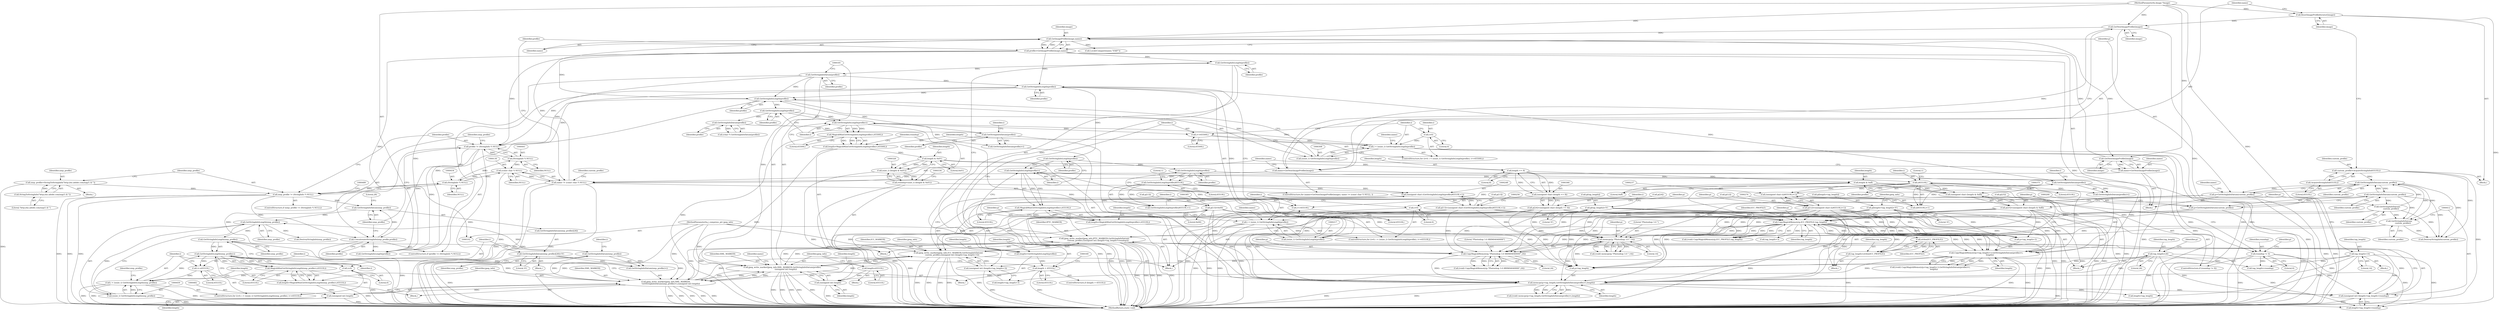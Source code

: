 digraph "0_ImageMagick_9e187b73a8a1290bb0e1a1c878f8be1917aa8742@API" {
"1000406" [label="(Call,jpeg_write_marker(jpeg_info,IPTC_MARKER,GetStringInfoDatum(\n            custom_profile),(unsigned int) (length+tag_length+roundup)))"];
"1000268" [label="(Call,jpeg_write_marker(jpeg_info,ICC_MARKER,GetStringInfoDatum(\n            custom_profile),(unsigned int) (length+tag_length+3)))"];
"1000406" [label="(Call,jpeg_write_marker(jpeg_info,IPTC_MARKER,GetStringInfoDatum(\n            custom_profile),(unsigned int) (length+tag_length+roundup)))"];
"1000175" [label="(Call,jpeg_write_marker(jpeg_info,XML_MARKER,GetStringInfoDatum(profile),\n           (unsigned int) length))"];
"1000474" [label="(Call,jpeg_write_marker(jpeg_info,XML_MARKER,\n                GetStringInfoDatum(xmp_profile)+i,(unsigned int) length))"];
"1000103" [label="(MethodParameterIn,j_compress_ptr jpeg_info)"];
"1000478" [label="(Call,GetStringInfoDatum(xmp_profile))"];
"1000470" [label="(Call,GetStringInfoLength(xmp_profile))"];
"1000460" [label="(Call,GetStringInfoLength(xmp_profile))"];
"1000448" [label="(Call,GetStringInfoDatum(xmp_profile))"];
"1000431" [label="(Call,xmp_profile != (StringInfo *) NULL)"];
"1000426" [label="(Call,xmp_profile=StringToStringInfo(\"http://ns.adobe.com/xap/1.0/ \"))"];
"1000428" [label="(Call,StringToStringInfo(\"http://ns.adobe.com/xap/1.0/ \"))"];
"1000433" [label="(Call,(StringInfo *) NULL)"];
"1000129" [label="(Call,(const char *) NULL)"];
"1000440" [label="(Call,(StringInfo *) NULL)"];
"1000443" [label="(Call,ConcatenateStringInfo(xmp_profile,profile))"];
"1000438" [label="(Call,profile != (StringInfo *) NULL)"];
"1000309" [label="(Call,GetStringInfoLength(profile))"];
"1000218" [label="(Call,GetStringInfoLength(profile))"];
"1000178" [label="(Call,GetStringInfoDatum(profile))"];
"1000152" [label="(Call,GetStringInfoLength(profile))"];
"1000134" [label="(Call,profile=GetImageProfile(image,name))"];
"1000136" [label="(Call,GetImageProfile(image,name))"];
"1000125" [label="(Call,GetNextImageProfile(image))"];
"1000120" [label="(Call,ResetImageProfileIterator(image))"];
"1000104" [label="(MethodParameterIn,Image *image)"];
"1000501" [label="(Call,GetNextImageProfile(image))"];
"1000127" [label="(Call,name != (const char *) NULL)"];
"1000499" [label="(Call,name=GetNextImageProfile(image))"];
"1000123" [label="(Call,name=GetNextImageProfile(image))"];
"1000264" [label="(Call,GetStringInfoDatum(profile))"];
"1000251" [label="(Call,GetStringInfoLength(profile))"];
"1000228" [label="(Call,GetStringInfoLength(profile))"];
"1000391" [label="(Call,GetStringInfoDatum(profile))"];
"1000335" [label="(Call,GetStringInfoDatum(profile))"];
"1000319" [label="(Call,GetStringInfoLength(profile))"];
"1000446" [label="(Call,GetStringInfoDatum(xmp_profile)[28]='\0')"];
"1000469" [label="(Call,GetStringInfoLength(xmp_profile)-i)"];
"1000456" [label="(Call,i < (ssize_t) GetStringInfoLength(xmp_profile))"];
"1000462" [label="(Call,i+=65533L)"];
"1000453" [label="(Call,i=0)"];
"1000458" [label="(Call,(ssize_t) GetStringInfoLength(xmp_profile))"];
"1000481" [label="(Call,(unsigned int) length)"];
"1000466" [label="(Call,length=MagickMin(GetStringInfoLength(xmp_profile)-i,65533L))"];
"1000468" [label="(Call,MagickMin(GetStringInfoLength(xmp_profile)-i,65533L))"];
"1000180" [label="(Call,(unsigned int) length)"];
"1000172" [label="(Call,length=65533L)"];
"1000155" [label="(Call,length > 65533L)"];
"1000150" [label="(Call,length=GetStringInfoLength(profile))"];
"1000409" [label="(Call,GetStringInfoDatum(\n            custom_profile))"];
"1000141" [label="(Call,GetStringInfoDatum(custom_profile))"];
"1000116" [label="(Call,custom_profile=AcquireStringInfo(65535L))"];
"1000118" [label="(Call,AcquireStringInfo(65535L))"];
"1000271" [label="(Call,GetStringInfoDatum(\n            custom_profile))"];
"1000197" [label="(Call,GetStringInfoDatum(custom_profile))"];
"1000411" [label="(Call,(unsigned int) (length+tag_length+roundup))"];
"1000386" [label="(Call,memcpy(p+tag_length,GetStringInfoDatum(profile)+i,length))"];
"1000343" [label="(Call,memcpy(p,\"Photoshop 3.0 \",14))"];
"1000232" [label="(Call,p[12]=(unsigned char) ((i/65519L)+1))"];
"1000236" [label="(Call,(unsigned char) ((i/65519L)+1))"];
"1000239" [label="(Call,i/65519L)"];
"1000227" [label="(Call,GetStringInfoLength(profile)-i)"];
"1000214" [label="(Call,i < (ssize_t) GetStringInfoLength(profile))"];
"1000220" [label="(Call,i+=65519L)"];
"1000211" [label="(Call,i=0)"];
"1000216" [label="(Call,(ssize_t) GetStringInfoLength(profile))"];
"1000205" [label="(Call,p[tag_length]='\0')"];
"1000139" [label="(Call,p=GetStringInfoDatum(custom_profile))"];
"1000379" [label="(Call,p[13]=0x00)"];
"1000399" [label="(Call,p[length+tag_length]='\0')"];
"1000361" [label="(Call,p[24]=(unsigned char) (length >> 8))"];
"1000365" [label="(Call,(unsigned char) (length >> 8))"];
"1000367" [label="(Call,length >> 8)"];
"1000327" [label="(Call,length & 0x01)"];
"1000315" [label="(Call,length=MagickMin(GetStringInfoLength(profile)-i,65500L))"];
"1000317" [label="(Call,MagickMin(GetStringInfoLength(profile)-i,65500L))"];
"1000318" [label="(Call,GetStringInfoLength(profile)-i)"];
"1000305" [label="(Call,i < (ssize_t) GetStringInfoLength(profile))"];
"1000311" [label="(Call,i+=65500L)"];
"1000302" [label="(Call,i=0)"];
"1000307" [label="(Call,(ssize_t) GetStringInfoLength(profile))"];
"1000243" [label="(Call,p[13]=(unsigned char) (GetStringInfoLength(profile)/65519L+1))"];
"1000247" [label="(Call,(unsigned char) (GetStringInfoLength(profile)/65519L+1))"];
"1000250" [label="(Call,GetStringInfoLength(profile)/65519L)"];
"1000370" [label="(Call,p[25]=(unsigned char) (length & 0xff))"];
"1000374" [label="(Call,(unsigned char) (length & 0xff))"];
"1000376" [label="(Call,length & 0xff)"];
"1000201" [label="(Call,CopyMagickMemory(p,ICC_PROFILE,tag_length))"];
"1000195" [label="(Call,p=GetStringInfoDatum(custom_profile))"];
"1000193" [label="(Call,strlen(ICC_PROFILE))"];
"1000191" [label="(Call,tag_length=strlen(ICC_PROFILE))"];
"1000354" [label="(Call,CopyMagickMemory(p,\"Photoshop 3.0 8BIM\04\04\0\0\0\0\",24))"];
"1000347" [label="(Call,tag_length=14)"];
"1000358" [label="(Call,tag_length=26)"];
"1000396" [label="(Call,roundup != 0)"];
"1000323" [label="(Call,roundup=(size_t) (length & 0x01))"];
"1000325" [label="(Call,(size_t) (length & 0x01))"];
"1000273" [label="(Call,(unsigned int) (length+tag_length+3))"];
"1000257" [label="(Call,CopyMagickMemory(p+tag_length+3,GetStringInfoDatum(profile)+i,\n            length))"];
"1000224" [label="(Call,length=MagickMin(GetStringInfoLength(profile)-i,65519L))"];
"1000226" [label="(Call,MagickMin(GetStringInfoLength(profile)-i,65519L))"];
"1000251" [label="(Call,GetStringInfoLength(profile))"];
"1000363" [label="(Identifier,p)"];
"1000105" [label="(Block,)"];
"1000230" [label="(Identifier,i)"];
"1000374" [label="(Call,(unsigned char) (length & 0xff))"];
"1000391" [label="(Call,GetStringInfoDatum(profile))"];
"1000354" [label="(Call,CopyMagickMemory(p,\"Photoshop 3.0 8BIM\04\04\0\0\0\0\",24))"];
"1000386" [label="(Call,memcpy(p+tag_length,GetStringInfoDatum(profile)+i,length))"];
"1000131" [label="(Identifier,NULL)"];
"1000124" [label="(Identifier,name)"];
"1000439" [label="(Identifier,profile)"];
"1000502" [label="(Identifier,image)"];
"1000370" [label="(Call,p[25]=(unsigned char) (length & 0xff))"];
"1000470" [label="(Call,GetStringInfoLength(xmp_profile))"];
"1000371" [label="(Call,p[25])"];
"1000359" [label="(Identifier,tag_length)"];
"1000127" [label="(Call,name != (const char *) NULL)"];
"1000232" [label="(Call,p[12]=(unsigned char) ((i/65519L)+1))"];
"1000478" [label="(Call,GetStringInfoDatum(xmp_profile))"];
"1000222" [label="(Literal,65519L)"];
"1000141" [label="(Call,GetStringInfoDatum(custom_profile))"];
"1000191" [label="(Call,tag_length=strlen(ICC_PROFILE))"];
"1000267" [label="(Identifier,length)"];
"1000377" [label="(Identifier,length)"];
"1000206" [label="(Call,p[tag_length])"];
"1000186" [label="(Identifier,name)"];
"1000437" [label="(ControlStructure,if (profile != (StringInfo *) NULL))"];
"1000393" [label="(Identifier,i)"];
"1000303" [label="(Identifier,i)"];
"1000428" [label="(Call,StringToStringInfo(\"http://ns.adobe.com/xap/1.0/ \"))"];
"1000396" [label="(Call,roundup != 0)"];
"1000466" [label="(Call,length=MagickMin(GetStringInfoLength(xmp_profile)-i,65533L))"];
"1000258" [label="(Call,p+tag_length+3)"];
"1000125" [label="(Call,GetNextImageProfile(image))"];
"1000252" [label="(Identifier,profile)"];
"1000315" [label="(Call,length=MagickMin(GetStringInfoLength(profile)-i,65500L))"];
"1000199" [label="(Call,(void) CopyMagickMemory(p,ICC_PROFILE,tag_length))"];
"1000346" [label="(Literal,14)"];
"1000214" [label="(Call,i < (ssize_t) GetStringInfoLength(profile))"];
"1000483" [label="(Identifier,length)"];
"1000176" [label="(Identifier,jpeg_info)"];
"1000486" [label="(Call,DestroyStringInfo(xmp_profile))"];
"1000500" [label="(Identifier,name)"];
"1000150" [label="(Call,length=GetStringInfoLength(profile))"];
"1000309" [label="(Call,GetStringInfoLength(profile))"];
"1000172" [label="(Call,length=65533L)"];
"1000151" [label="(Identifier,length)"];
"1000135" [label="(Identifier,profile)"];
"1000229" [label="(Identifier,profile)"];
"1000209" [label="(Literal,'\0')"];
"1000380" [label="(Call,p[13])"];
"1000451" [label="(Literal,'\0')"];
"1000464" [label="(Literal,65533L)"];
"1000122" [label="(ControlStructure,for (name=GetNextImageProfile(image); name != (const char *) NULL; ))"];
"1000357" [label="(Literal,24)"];
"1000384" [label="(Call,(void) memcpy(p+tag_length,GetStringInfoDatum(profile)+i,length))"];
"1000145" [label="(Call,LocaleCompare(name,\"EXIF\"))"];
"1000348" [label="(Identifier,tag_length)"];
"1000390" [label="(Call,GetStringInfoDatum(profile)+i)"];
"1000395" [label="(ControlStructure,if (roundup != 0))"];
"1000266" [label="(Identifier,i)"];
"1000399" [label="(Call,p[length+tag_length]='\0')"];
"1000241" [label="(Literal,65519L)"];
"1000215" [label="(Identifier,i)"];
"1000306" [label="(Identifier,i)"];
"1000349" [label="(Literal,14)"];
"1000196" [label="(Identifier,p)"];
"1000323" [label="(Call,roundup=(size_t) (length & 0x01))"];
"1000192" [label="(Identifier,tag_length)"];
"1000234" [label="(Identifier,p)"];
"1000312" [label="(Identifier,i)"];
"1000356" [label="(Literal,\"Photoshop 3.0 8BIM\04\04\0\0\0\0\")"];
"1000236" [label="(Call,(unsigned char) ((i/65519L)+1))"];
"1000103" [label="(MethodParameterIn,j_compress_ptr jpeg_info)"];
"1000177" [label="(Identifier,XML_MARKER)"];
"1000445" [label="(Identifier,profile)"];
"1000460" [label="(Call,GetStringInfoLength(xmp_profile))"];
"1000316" [label="(Identifier,length)"];
"1000421" [label="(Identifier,name)"];
"1000263" [label="(Call,GetStringInfoDatum(profile)+i)"];
"1000195" [label="(Call,p=GetStringInfoDatum(custom_profile))"];
"1000305" [label="(Call,i < (ssize_t) GetStringInfoLength(profile))"];
"1000137" [label="(Identifier,image)"];
"1000198" [label="(Identifier,custom_profile)"];
"1000194" [label="(Identifier,ICC_PROFILE)"];
"1000231" [label="(Literal,65519L)"];
"1000239" [label="(Call,i/65519L)"];
"1000362" [label="(Call,p[24])"];
"1000448" [label="(Call,GetStringInfoDatum(xmp_profile))"];
"1000473" [label="(Literal,65533L)"];
"1000270" [label="(Identifier,ICC_MARKER)"];
"1000155" [label="(Call,length > 65533L)"];
"1000285" [label="(Identifier,name)"];
"1000408" [label="(Identifier,IPTC_MARKER)"];
"1000126" [label="(Identifier,image)"];
"1000454" [label="(Identifier,i)"];
"1000335" [label="(Call,GetStringInfoDatum(profile))"];
"1000476" [label="(Identifier,XML_MARKER)"];
"1000197" [label="(Call,GetStringInfoDatum(custom_profile))"];
"1000324" [label="(Identifier,roundup)"];
"1000213" [label="(Literal,0)"];
"1000409" [label="(Call,GetStringInfoDatum(\n            custom_profile))"];
"1000457" [label="(Identifier,i)"];
"1000438" [label="(Call,profile != (StringInfo *) NULL)"];
"1000411" [label="(Call,(unsigned int) (length+tag_length+roundup))"];
"1000443" [label="(Call,ConcatenateStringInfo(xmp_profile,profile))"];
"1000392" [label="(Identifier,profile)"];
"1000465" [label="(Block,)"];
"1000469" [label="(Call,GetStringInfoLength(xmp_profile)-i)"];
"1000485" [label="(Identifier,xmp_profile)"];
"1000394" [label="(Identifier,length)"];
"1000344" [label="(Identifier,p)"];
"1000424" [label="(Block,)"];
"1000265" [label="(Identifier,profile)"];
"1000311" [label="(Call,i+=65500L)"];
"1000435" [label="(Identifier,NULL)"];
"1000255" [label="(Call,(void) CopyMagickMemory(p+tag_length+3,GetStringInfoDatum(profile)+i,\n            length))"];
"1000204" [label="(Identifier,tag_length)"];
"1000480" [label="(Identifier,i)"];
"1000372" [label="(Identifier,p)"];
"1000119" [label="(Literal,65535L)"];
"1000336" [label="(Identifier,profile)"];
"1000219" [label="(Identifier,profile)"];
"1000325" [label="(Call,(size_t) (length & 0x01))"];
"1000501" [label="(Call,GetNextImageProfile(image))"];
"1000329" [label="(Literal,0x01)"];
"1000275" [label="(Call,length+tag_length+3)"];
"1000260" [label="(Call,tag_length+3)"];
"1000436" [label="(Block,)"];
"1000397" [label="(Identifier,roundup)"];
"1000226" [label="(Call,MagickMin(GetStringInfoLength(profile)-i,65519L))"];
"1000154" [label="(ControlStructure,if (length > 65533L))"];
"1000307" [label="(Call,(ssize_t) GetStringInfoLength(profile))"];
"1000477" [label="(Call,GetStringInfoDatum(xmp_profile)+i)"];
"1000152" [label="(Call,GetStringInfoLength(profile))"];
"1000499" [label="(Call,name=GetNextImageProfile(image))"];
"1000455" [label="(Literal,0)"];
"1000269" [label="(Identifier,jpeg_info)"];
"1000367" [label="(Call,length >> 8)"];
"1000240" [label="(Identifier,i)"];
"1000212" [label="(Identifier,i)"];
"1000153" [label="(Identifier,profile)"];
"1000304" [label="(Literal,0)"];
"1000475" [label="(Identifier,jpeg_info)"];
"1000467" [label="(Identifier,length)"];
"1000369" [label="(Literal,8)"];
"1000433" [label="(Call,(StringInfo *) NULL)"];
"1000302" [label="(Call,i=0)"];
"1000121" [label="(Identifier,image)"];
"1000146" [label="(Identifier,name)"];
"1000505" [label="(Call,DestroyStringInfo(custom_profile))"];
"1000368" [label="(Identifier,length)"];
"1000352" [label="(Call,(void) CopyMagickMemory(p,\"Photoshop 3.0 8BIM\04\04\0\0\0\0\",24))"];
"1000410" [label="(Identifier,custom_profile)"];
"1000333" [label="(Call,(char *) GetStringInfoDatum(profile))"];
"1000128" [label="(Identifier,name)"];
"1000120" [label="(Call,ResetImageProfileIterator(image))"];
"1000116" [label="(Call,custom_profile=AcquireStringInfo(65535L))"];
"1000310" [label="(Identifier,profile)"];
"1000340" [label="(Block,)"];
"1000224" [label="(Call,length=MagickMin(GetStringInfoLength(profile)-i,65519L))"];
"1000479" [label="(Identifier,xmp_profile)"];
"1000347" [label="(Call,tag_length=14)"];
"1000249" [label="(Call,GetStringInfoLength(profile)/65519L+1)"];
"1000379" [label="(Call,p[13]=0x00)"];
"1000345" [label="(Literal,\"Photoshop 3.0 \")"];
"1000129" [label="(Call,(const char *) NULL)"];
"1000218" [label="(Call,GetStringInfoLength(profile))"];
"1000228" [label="(Call,GetStringInfoLength(profile))"];
"1000358" [label="(Call,tag_length=26)"];
"1000361" [label="(Call,p[24]=(unsigned char) (length >> 8))"];
"1000225" [label="(Identifier,length)"];
"1000244" [label="(Call,p[13])"];
"1000149" [label="(Block,)"];
"1000406" [label="(Call,jpeg_write_marker(jpeg_info,IPTC_MARKER,GetStringInfoDatum(\n            custom_profile),(unsigned int) (length+tag_length+roundup)))"];
"1000233" [label="(Call,p[12])"];
"1000351" [label="(Block,)"];
"1000142" [label="(Identifier,custom_profile)"];
"1000456" [label="(Call,i < (ssize_t) GetStringInfoLength(xmp_profile))"];
"1000474" [label="(Call,jpeg_write_marker(jpeg_info,XML_MARKER,\n                GetStringInfoDatum(xmp_profile)+i,(unsigned int) length))"];
"1000401" [label="(Identifier,p)"];
"1000447" [label="(Call,GetStringInfoDatum(xmp_profile)[28])"];
"1000378" [label="(Literal,0xff)"];
"1000497" [label="(Call,GetStringInfoLength(profile))"];
"1000319" [label="(Call,GetStringInfoLength(profile))"];
"1000431" [label="(Call,xmp_profile != (StringInfo *) NULL)"];
"1000446" [label="(Call,GetStringInfoDatum(xmp_profile)[28]='\0')"];
"1000134" [label="(Call,profile=GetImageProfile(image,name))"];
"1000463" [label="(Identifier,i)"];
"1000271" [label="(Call,GetStringInfoDatum(\n            custom_profile))"];
"1000158" [label="(Block,)"];
"1000504" [label="(Identifier,custom_profile)"];
"1000405" [label="(Literal,'\0')"];
"1000221" [label="(Identifier,i)"];
"1000462" [label="(Call,i+=65533L)"];
"1000398" [label="(Literal,0)"];
"1000327" [label="(Call,length & 0x01)"];
"1000472" [label="(Identifier,i)"];
"1000123" [label="(Call,name=GetNextImageProfile(image))"];
"1000193" [label="(Call,strlen(ICC_PROFILE))"];
"1000272" [label="(Identifier,custom_profile)"];
"1000268" [label="(Call,jpeg_write_marker(jpeg_info,ICC_MARKER,GetStringInfoDatum(\n            custom_profile),(unsigned int) (length+tag_length+3)))"];
"1000238" [label="(Call,(i/65519L)+1)"];
"1000220" [label="(Call,i+=65519L)"];
"1000245" [label="(Identifier,p)"];
"1000458" [label="(Call,(ssize_t) GetStringInfoLength(xmp_profile))"];
"1000341" [label="(Call,(void) memcpy(p,\"Photoshop 3.0 \",14))"];
"1000387" [label="(Call,p+tag_length)"];
"1000415" [label="(Call,tag_length+roundup)"];
"1000157" [label="(Literal,65533L)"];
"1000442" [label="(Identifier,NULL)"];
"1000481" [label="(Call,(unsigned int) length)"];
"1000175" [label="(Call,jpeg_write_marker(jpeg_info,XML_MARKER,GetStringInfoDatum(profile),\n           (unsigned int) length))"];
"1000132" [label="(Block,)"];
"1000139" [label="(Call,p=GetStringInfoDatum(custom_profile))"];
"1000381" [label="(Identifier,p)"];
"1000257" [label="(Call,CopyMagickMemory(p+tag_length+3,GetStringInfoDatum(profile)+i,\n            length))"];
"1000250" [label="(Call,GetStringInfoLength(profile)/65519L)"];
"1000136" [label="(Call,GetImageProfile(image,name))"];
"1000328" [label="(Identifier,length)"];
"1000210" [label="(ControlStructure,for (i=0; i < (ssize_t) GetStringInfoLength(profile); i+=65519L))"];
"1000242" [label="(Literal,1)"];
"1000402" [label="(Call,length+tag_length)"];
"1000201" [label="(Call,CopyMagickMemory(p,ICC_PROFILE,tag_length))"];
"1000273" [label="(Call,(unsigned int) (length+tag_length+3))"];
"1000179" [label="(Identifier,profile)"];
"1000301" [label="(ControlStructure,for (i=0; i < (ssize_t) GetStringInfoLength(profile); i+=65500L))"];
"1000471" [label="(Identifier,xmp_profile)"];
"1000178" [label="(Call,GetStringInfoDatum(profile))"];
"1000343" [label="(Call,memcpy(p,\"Photoshop 3.0 \",14))"];
"1000264" [label="(Call,GetStringInfoDatum(profile))"];
"1000320" [label="(Identifier,profile)"];
"1000118" [label="(Call,AcquireStringInfo(65535L))"];
"1000223" [label="(Block,)"];
"1000138" [label="(Identifier,name)"];
"1000450" [label="(Literal,28)"];
"1000453" [label="(Call,i=0)"];
"1000227" [label="(Call,GetStringInfoLength(profile)-i)"];
"1000413" [label="(Call,length+tag_length+roundup)"];
"1000507" [label="(MethodReturn,static void)"];
"1000318" [label="(Call,GetStringInfoLength(profile)-i)"];
"1000383" [label="(Literal,0x00)"];
"1000180" [label="(Call,(unsigned int) length)"];
"1000317" [label="(Call,MagickMin(GetStringInfoLength(profile)-i,65500L))"];
"1000216" [label="(Call,(ssize_t) GetStringInfoLength(profile))"];
"1000140" [label="(Identifier,p)"];
"1000468" [label="(Call,MagickMin(GetStringInfoLength(xmp_profile)-i,65533L))"];
"1000205" [label="(Call,p[tag_length]='\0')"];
"1000360" [label="(Literal,26)"];
"1000156" [label="(Identifier,length)"];
"1000461" [label="(Identifier,xmp_profile)"];
"1000376" [label="(Call,length & 0xff)"];
"1000444" [label="(Identifier,xmp_profile)"];
"1000253" [label="(Literal,65519L)"];
"1000452" [label="(ControlStructure,for (i=0; i < (ssize_t) GetStringInfoLength(xmp_profile); i+=65533L))"];
"1000117" [label="(Identifier,custom_profile)"];
"1000243" [label="(Call,p[13]=(unsigned char) (GetStringInfoLength(profile)/65519L+1))"];
"1000203" [label="(Identifier,ICC_PROFILE)"];
"1000427" [label="(Identifier,xmp_profile)"];
"1000202" [label="(Identifier,p)"];
"1000400" [label="(Call,p[length+tag_length])"];
"1000321" [label="(Identifier,i)"];
"1000174" [label="(Literal,65533L)"];
"1000254" [label="(Literal,1)"];
"1000211" [label="(Call,i=0)"];
"1000365" [label="(Call,(unsigned char) (length >> 8))"];
"1000247" [label="(Call,(unsigned char) (GetStringInfoLength(profile)/65519L+1))"];
"1000440" [label="(Call,(StringInfo *) NULL)"];
"1000314" [label="(Block,)"];
"1000173" [label="(Identifier,length)"];
"1000426" [label="(Call,xmp_profile=StringToStringInfo(\"http://ns.adobe.com/xap/1.0/ \"))"];
"1000104" [label="(MethodParameterIn,Image *image)"];
"1000322" [label="(Literal,65500L)"];
"1000313" [label="(Literal,65500L)"];
"1000355" [label="(Identifier,p)"];
"1000430" [label="(ControlStructure,if (xmp_profile != (StringInfo *) NULL))"];
"1000189" [label="(Block,)"];
"1000449" [label="(Identifier,xmp_profile)"];
"1000432" [label="(Identifier,xmp_profile)"];
"1000429" [label="(Literal,\"http://ns.adobe.com/xap/1.0/ \")"];
"1000407" [label="(Identifier,jpeg_info)"];
"1000182" [label="(Identifier,length)"];
"1000406" -> "1000314"  [label="AST: "];
"1000406" -> "1000411"  [label="CFG: "];
"1000407" -> "1000406"  [label="AST: "];
"1000408" -> "1000406"  [label="AST: "];
"1000409" -> "1000406"  [label="AST: "];
"1000411" -> "1000406"  [label="AST: "];
"1000312" -> "1000406"  [label="CFG: "];
"1000406" -> "1000507"  [label="DDG: "];
"1000406" -> "1000507"  [label="DDG: "];
"1000406" -> "1000507"  [label="DDG: "];
"1000406" -> "1000507"  [label="DDG: "];
"1000406" -> "1000507"  [label="DDG: "];
"1000406" -> "1000175"  [label="DDG: "];
"1000406" -> "1000268"  [label="DDG: "];
"1000268" -> "1000406"  [label="DDG: "];
"1000175" -> "1000406"  [label="DDG: "];
"1000474" -> "1000406"  [label="DDG: "];
"1000103" -> "1000406"  [label="DDG: "];
"1000409" -> "1000406"  [label="DDG: "];
"1000411" -> "1000406"  [label="DDG: "];
"1000406" -> "1000474"  [label="DDG: "];
"1000268" -> "1000223"  [label="AST: "];
"1000268" -> "1000273"  [label="CFG: "];
"1000269" -> "1000268"  [label="AST: "];
"1000270" -> "1000268"  [label="AST: "];
"1000271" -> "1000268"  [label="AST: "];
"1000273" -> "1000268"  [label="AST: "];
"1000221" -> "1000268"  [label="CFG: "];
"1000268" -> "1000507"  [label="DDG: "];
"1000268" -> "1000507"  [label="DDG: "];
"1000268" -> "1000507"  [label="DDG: "];
"1000268" -> "1000507"  [label="DDG: "];
"1000268" -> "1000507"  [label="DDG: "];
"1000268" -> "1000175"  [label="DDG: "];
"1000175" -> "1000268"  [label="DDG: "];
"1000474" -> "1000268"  [label="DDG: "];
"1000103" -> "1000268"  [label="DDG: "];
"1000271" -> "1000268"  [label="DDG: "];
"1000273" -> "1000268"  [label="DDG: "];
"1000268" -> "1000474"  [label="DDG: "];
"1000175" -> "1000149"  [label="AST: "];
"1000175" -> "1000180"  [label="CFG: "];
"1000176" -> "1000175"  [label="AST: "];
"1000177" -> "1000175"  [label="AST: "];
"1000178" -> "1000175"  [label="AST: "];
"1000180" -> "1000175"  [label="AST: "];
"1000186" -> "1000175"  [label="CFG: "];
"1000175" -> "1000507"  [label="DDG: "];
"1000175" -> "1000507"  [label="DDG: "];
"1000175" -> "1000507"  [label="DDG: "];
"1000175" -> "1000507"  [label="DDG: "];
"1000175" -> "1000507"  [label="DDG: "];
"1000474" -> "1000175"  [label="DDG: "];
"1000474" -> "1000175"  [label="DDG: "];
"1000103" -> "1000175"  [label="DDG: "];
"1000178" -> "1000175"  [label="DDG: "];
"1000180" -> "1000175"  [label="DDG: "];
"1000175" -> "1000474"  [label="DDG: "];
"1000175" -> "1000474"  [label="DDG: "];
"1000474" -> "1000465"  [label="AST: "];
"1000474" -> "1000481"  [label="CFG: "];
"1000475" -> "1000474"  [label="AST: "];
"1000476" -> "1000474"  [label="AST: "];
"1000477" -> "1000474"  [label="AST: "];
"1000481" -> "1000474"  [label="AST: "];
"1000463" -> "1000474"  [label="CFG: "];
"1000474" -> "1000507"  [label="DDG: "];
"1000474" -> "1000507"  [label="DDG: "];
"1000474" -> "1000507"  [label="DDG: "];
"1000474" -> "1000507"  [label="DDG: "];
"1000474" -> "1000507"  [label="DDG: "];
"1000103" -> "1000474"  [label="DDG: "];
"1000478" -> "1000474"  [label="DDG: "];
"1000446" -> "1000474"  [label="DDG: "];
"1000469" -> "1000474"  [label="DDG: "];
"1000481" -> "1000474"  [label="DDG: "];
"1000103" -> "1000102"  [label="AST: "];
"1000103" -> "1000507"  [label="DDG: "];
"1000478" -> "1000477"  [label="AST: "];
"1000478" -> "1000479"  [label="CFG: "];
"1000479" -> "1000478"  [label="AST: "];
"1000480" -> "1000478"  [label="CFG: "];
"1000478" -> "1000460"  [label="DDG: "];
"1000478" -> "1000477"  [label="DDG: "];
"1000470" -> "1000478"  [label="DDG: "];
"1000470" -> "1000469"  [label="AST: "];
"1000470" -> "1000471"  [label="CFG: "];
"1000471" -> "1000470"  [label="AST: "];
"1000472" -> "1000470"  [label="CFG: "];
"1000470" -> "1000469"  [label="DDG: "];
"1000460" -> "1000470"  [label="DDG: "];
"1000460" -> "1000458"  [label="AST: "];
"1000460" -> "1000461"  [label="CFG: "];
"1000461" -> "1000460"  [label="AST: "];
"1000458" -> "1000460"  [label="CFG: "];
"1000460" -> "1000458"  [label="DDG: "];
"1000448" -> "1000460"  [label="DDG: "];
"1000460" -> "1000486"  [label="DDG: "];
"1000448" -> "1000447"  [label="AST: "];
"1000448" -> "1000449"  [label="CFG: "];
"1000449" -> "1000448"  [label="AST: "];
"1000450" -> "1000448"  [label="CFG: "];
"1000431" -> "1000448"  [label="DDG: "];
"1000443" -> "1000448"  [label="DDG: "];
"1000431" -> "1000430"  [label="AST: "];
"1000431" -> "1000433"  [label="CFG: "];
"1000432" -> "1000431"  [label="AST: "];
"1000433" -> "1000431"  [label="AST: "];
"1000439" -> "1000431"  [label="CFG: "];
"1000489" -> "1000431"  [label="CFG: "];
"1000431" -> "1000507"  [label="DDG: "];
"1000431" -> "1000507"  [label="DDG: "];
"1000431" -> "1000507"  [label="DDG: "];
"1000426" -> "1000431"  [label="DDG: "];
"1000433" -> "1000431"  [label="DDG: "];
"1000431" -> "1000443"  [label="DDG: "];
"1000426" -> "1000424"  [label="AST: "];
"1000426" -> "1000428"  [label="CFG: "];
"1000427" -> "1000426"  [label="AST: "];
"1000428" -> "1000426"  [label="AST: "];
"1000432" -> "1000426"  [label="CFG: "];
"1000426" -> "1000507"  [label="DDG: "];
"1000428" -> "1000426"  [label="DDG: "];
"1000428" -> "1000429"  [label="CFG: "];
"1000429" -> "1000428"  [label="AST: "];
"1000433" -> "1000435"  [label="CFG: "];
"1000434" -> "1000433"  [label="AST: "];
"1000435" -> "1000433"  [label="AST: "];
"1000433" -> "1000129"  [label="DDG: "];
"1000129" -> "1000433"  [label="DDG: "];
"1000433" -> "1000440"  [label="DDG: "];
"1000129" -> "1000127"  [label="AST: "];
"1000129" -> "1000131"  [label="CFG: "];
"1000130" -> "1000129"  [label="AST: "];
"1000131" -> "1000129"  [label="AST: "];
"1000127" -> "1000129"  [label="CFG: "];
"1000129" -> "1000507"  [label="DDG: "];
"1000129" -> "1000127"  [label="DDG: "];
"1000440" -> "1000129"  [label="DDG: "];
"1000440" -> "1000438"  [label="AST: "];
"1000440" -> "1000442"  [label="CFG: "];
"1000441" -> "1000440"  [label="AST: "];
"1000442" -> "1000440"  [label="AST: "];
"1000438" -> "1000440"  [label="CFG: "];
"1000440" -> "1000438"  [label="DDG: "];
"1000443" -> "1000437"  [label="AST: "];
"1000443" -> "1000445"  [label="CFG: "];
"1000444" -> "1000443"  [label="AST: "];
"1000445" -> "1000443"  [label="AST: "];
"1000449" -> "1000443"  [label="CFG: "];
"1000443" -> "1000507"  [label="DDG: "];
"1000438" -> "1000443"  [label="DDG: "];
"1000443" -> "1000497"  [label="DDG: "];
"1000438" -> "1000437"  [label="AST: "];
"1000439" -> "1000438"  [label="AST: "];
"1000444" -> "1000438"  [label="CFG: "];
"1000449" -> "1000438"  [label="CFG: "];
"1000438" -> "1000507"  [label="DDG: "];
"1000438" -> "1000507"  [label="DDG: "];
"1000309" -> "1000438"  [label="DDG: "];
"1000178" -> "1000438"  [label="DDG: "];
"1000218" -> "1000438"  [label="DDG: "];
"1000134" -> "1000438"  [label="DDG: "];
"1000438" -> "1000497"  [label="DDG: "];
"1000309" -> "1000307"  [label="AST: "];
"1000309" -> "1000310"  [label="CFG: "];
"1000310" -> "1000309"  [label="AST: "];
"1000307" -> "1000309"  [label="CFG: "];
"1000309" -> "1000307"  [label="DDG: "];
"1000218" -> "1000309"  [label="DDG: "];
"1000134" -> "1000309"  [label="DDG: "];
"1000178" -> "1000309"  [label="DDG: "];
"1000391" -> "1000309"  [label="DDG: "];
"1000309" -> "1000319"  [label="DDG: "];
"1000309" -> "1000497"  [label="DDG: "];
"1000218" -> "1000216"  [label="AST: "];
"1000218" -> "1000219"  [label="CFG: "];
"1000219" -> "1000218"  [label="AST: "];
"1000216" -> "1000218"  [label="CFG: "];
"1000218" -> "1000216"  [label="DDG: "];
"1000178" -> "1000218"  [label="DDG: "];
"1000264" -> "1000218"  [label="DDG: "];
"1000134" -> "1000218"  [label="DDG: "];
"1000218" -> "1000228"  [label="DDG: "];
"1000218" -> "1000497"  [label="DDG: "];
"1000178" -> "1000179"  [label="CFG: "];
"1000179" -> "1000178"  [label="AST: "];
"1000181" -> "1000178"  [label="CFG: "];
"1000152" -> "1000178"  [label="DDG: "];
"1000178" -> "1000497"  [label="DDG: "];
"1000152" -> "1000150"  [label="AST: "];
"1000152" -> "1000153"  [label="CFG: "];
"1000153" -> "1000152"  [label="AST: "];
"1000150" -> "1000152"  [label="CFG: "];
"1000152" -> "1000150"  [label="DDG: "];
"1000134" -> "1000152"  [label="DDG: "];
"1000134" -> "1000132"  [label="AST: "];
"1000134" -> "1000136"  [label="CFG: "];
"1000135" -> "1000134"  [label="AST: "];
"1000136" -> "1000134"  [label="AST: "];
"1000140" -> "1000134"  [label="CFG: "];
"1000134" -> "1000507"  [label="DDG: "];
"1000136" -> "1000134"  [label="DDG: "];
"1000136" -> "1000134"  [label="DDG: "];
"1000134" -> "1000497"  [label="DDG: "];
"1000136" -> "1000138"  [label="CFG: "];
"1000137" -> "1000136"  [label="AST: "];
"1000138" -> "1000136"  [label="AST: "];
"1000125" -> "1000136"  [label="DDG: "];
"1000501" -> "1000136"  [label="DDG: "];
"1000104" -> "1000136"  [label="DDG: "];
"1000127" -> "1000136"  [label="DDG: "];
"1000136" -> "1000145"  [label="DDG: "];
"1000136" -> "1000501"  [label="DDG: "];
"1000125" -> "1000123"  [label="AST: "];
"1000125" -> "1000126"  [label="CFG: "];
"1000126" -> "1000125"  [label="AST: "];
"1000123" -> "1000125"  [label="CFG: "];
"1000125" -> "1000507"  [label="DDG: "];
"1000125" -> "1000123"  [label="DDG: "];
"1000120" -> "1000125"  [label="DDG: "];
"1000104" -> "1000125"  [label="DDG: "];
"1000120" -> "1000105"  [label="AST: "];
"1000120" -> "1000121"  [label="CFG: "];
"1000121" -> "1000120"  [label="AST: "];
"1000124" -> "1000120"  [label="CFG: "];
"1000120" -> "1000507"  [label="DDG: "];
"1000104" -> "1000120"  [label="DDG: "];
"1000104" -> "1000102"  [label="AST: "];
"1000104" -> "1000507"  [label="DDG: "];
"1000104" -> "1000501"  [label="DDG: "];
"1000501" -> "1000499"  [label="AST: "];
"1000501" -> "1000502"  [label="CFG: "];
"1000502" -> "1000501"  [label="AST: "];
"1000499" -> "1000501"  [label="CFG: "];
"1000501" -> "1000507"  [label="DDG: "];
"1000501" -> "1000499"  [label="DDG: "];
"1000127" -> "1000122"  [label="AST: "];
"1000128" -> "1000127"  [label="AST: "];
"1000135" -> "1000127"  [label="CFG: "];
"1000504" -> "1000127"  [label="CFG: "];
"1000127" -> "1000507"  [label="DDG: "];
"1000127" -> "1000507"  [label="DDG: "];
"1000127" -> "1000507"  [label="DDG: "];
"1000499" -> "1000127"  [label="DDG: "];
"1000123" -> "1000127"  [label="DDG: "];
"1000499" -> "1000132"  [label="AST: "];
"1000500" -> "1000499"  [label="AST: "];
"1000128" -> "1000499"  [label="CFG: "];
"1000499" -> "1000507"  [label="DDG: "];
"1000123" -> "1000122"  [label="AST: "];
"1000124" -> "1000123"  [label="AST: "];
"1000128" -> "1000123"  [label="CFG: "];
"1000123" -> "1000507"  [label="DDG: "];
"1000264" -> "1000263"  [label="AST: "];
"1000264" -> "1000265"  [label="CFG: "];
"1000265" -> "1000264"  [label="AST: "];
"1000266" -> "1000264"  [label="CFG: "];
"1000264" -> "1000257"  [label="DDG: "];
"1000264" -> "1000263"  [label="DDG: "];
"1000251" -> "1000264"  [label="DDG: "];
"1000251" -> "1000250"  [label="AST: "];
"1000251" -> "1000252"  [label="CFG: "];
"1000252" -> "1000251"  [label="AST: "];
"1000253" -> "1000251"  [label="CFG: "];
"1000251" -> "1000250"  [label="DDG: "];
"1000228" -> "1000251"  [label="DDG: "];
"1000228" -> "1000227"  [label="AST: "];
"1000228" -> "1000229"  [label="CFG: "];
"1000229" -> "1000228"  [label="AST: "];
"1000230" -> "1000228"  [label="CFG: "];
"1000228" -> "1000227"  [label="DDG: "];
"1000391" -> "1000390"  [label="AST: "];
"1000391" -> "1000392"  [label="CFG: "];
"1000392" -> "1000391"  [label="AST: "];
"1000393" -> "1000391"  [label="CFG: "];
"1000391" -> "1000386"  [label="DDG: "];
"1000391" -> "1000390"  [label="DDG: "];
"1000335" -> "1000391"  [label="DDG: "];
"1000335" -> "1000333"  [label="AST: "];
"1000335" -> "1000336"  [label="CFG: "];
"1000336" -> "1000335"  [label="AST: "];
"1000333" -> "1000335"  [label="CFG: "];
"1000335" -> "1000333"  [label="DDG: "];
"1000319" -> "1000335"  [label="DDG: "];
"1000319" -> "1000318"  [label="AST: "];
"1000319" -> "1000320"  [label="CFG: "];
"1000320" -> "1000319"  [label="AST: "];
"1000321" -> "1000319"  [label="CFG: "];
"1000319" -> "1000318"  [label="DDG: "];
"1000446" -> "1000436"  [label="AST: "];
"1000446" -> "1000451"  [label="CFG: "];
"1000447" -> "1000446"  [label="AST: "];
"1000451" -> "1000446"  [label="AST: "];
"1000454" -> "1000446"  [label="CFG: "];
"1000446" -> "1000507"  [label="DDG: "];
"1000446" -> "1000477"  [label="DDG: "];
"1000469" -> "1000468"  [label="AST: "];
"1000469" -> "1000472"  [label="CFG: "];
"1000472" -> "1000469"  [label="AST: "];
"1000473" -> "1000469"  [label="CFG: "];
"1000469" -> "1000462"  [label="DDG: "];
"1000469" -> "1000468"  [label="DDG: "];
"1000469" -> "1000468"  [label="DDG: "];
"1000456" -> "1000469"  [label="DDG: "];
"1000469" -> "1000477"  [label="DDG: "];
"1000456" -> "1000452"  [label="AST: "];
"1000456" -> "1000458"  [label="CFG: "];
"1000457" -> "1000456"  [label="AST: "];
"1000458" -> "1000456"  [label="AST: "];
"1000467" -> "1000456"  [label="CFG: "];
"1000485" -> "1000456"  [label="CFG: "];
"1000456" -> "1000507"  [label="DDG: "];
"1000456" -> "1000507"  [label="DDG: "];
"1000456" -> "1000507"  [label="DDG: "];
"1000462" -> "1000456"  [label="DDG: "];
"1000453" -> "1000456"  [label="DDG: "];
"1000458" -> "1000456"  [label="DDG: "];
"1000462" -> "1000452"  [label="AST: "];
"1000462" -> "1000464"  [label="CFG: "];
"1000463" -> "1000462"  [label="AST: "];
"1000464" -> "1000462"  [label="AST: "];
"1000457" -> "1000462"  [label="CFG: "];
"1000453" -> "1000452"  [label="AST: "];
"1000453" -> "1000455"  [label="CFG: "];
"1000454" -> "1000453"  [label="AST: "];
"1000455" -> "1000453"  [label="AST: "];
"1000457" -> "1000453"  [label="CFG: "];
"1000459" -> "1000458"  [label="AST: "];
"1000458" -> "1000507"  [label="DDG: "];
"1000481" -> "1000483"  [label="CFG: "];
"1000482" -> "1000481"  [label="AST: "];
"1000483" -> "1000481"  [label="AST: "];
"1000481" -> "1000507"  [label="DDG: "];
"1000466" -> "1000481"  [label="DDG: "];
"1000466" -> "1000465"  [label="AST: "];
"1000466" -> "1000468"  [label="CFG: "];
"1000467" -> "1000466"  [label="AST: "];
"1000468" -> "1000466"  [label="AST: "];
"1000475" -> "1000466"  [label="CFG: "];
"1000466" -> "1000507"  [label="DDG: "];
"1000468" -> "1000466"  [label="DDG: "];
"1000468" -> "1000466"  [label="DDG: "];
"1000468" -> "1000473"  [label="CFG: "];
"1000473" -> "1000468"  [label="AST: "];
"1000468" -> "1000507"  [label="DDG: "];
"1000180" -> "1000182"  [label="CFG: "];
"1000181" -> "1000180"  [label="AST: "];
"1000182" -> "1000180"  [label="AST: "];
"1000180" -> "1000507"  [label="DDG: "];
"1000172" -> "1000180"  [label="DDG: "];
"1000155" -> "1000180"  [label="DDG: "];
"1000172" -> "1000158"  [label="AST: "];
"1000172" -> "1000174"  [label="CFG: "];
"1000173" -> "1000172"  [label="AST: "];
"1000174" -> "1000172"  [label="AST: "];
"1000176" -> "1000172"  [label="CFG: "];
"1000155" -> "1000154"  [label="AST: "];
"1000155" -> "1000157"  [label="CFG: "];
"1000156" -> "1000155"  [label="AST: "];
"1000157" -> "1000155"  [label="AST: "];
"1000160" -> "1000155"  [label="CFG: "];
"1000176" -> "1000155"  [label="CFG: "];
"1000155" -> "1000507"  [label="DDG: "];
"1000150" -> "1000155"  [label="DDG: "];
"1000150" -> "1000149"  [label="AST: "];
"1000151" -> "1000150"  [label="AST: "];
"1000156" -> "1000150"  [label="CFG: "];
"1000409" -> "1000410"  [label="CFG: "];
"1000410" -> "1000409"  [label="AST: "];
"1000412" -> "1000409"  [label="CFG: "];
"1000409" -> "1000141"  [label="DDG: "];
"1000141" -> "1000409"  [label="DDG: "];
"1000271" -> "1000409"  [label="DDG: "];
"1000197" -> "1000409"  [label="DDG: "];
"1000409" -> "1000505"  [label="DDG: "];
"1000141" -> "1000139"  [label="AST: "];
"1000141" -> "1000142"  [label="CFG: "];
"1000142" -> "1000141"  [label="AST: "];
"1000139" -> "1000141"  [label="CFG: "];
"1000141" -> "1000139"  [label="DDG: "];
"1000116" -> "1000141"  [label="DDG: "];
"1000271" -> "1000141"  [label="DDG: "];
"1000197" -> "1000141"  [label="DDG: "];
"1000141" -> "1000197"  [label="DDG: "];
"1000141" -> "1000505"  [label="DDG: "];
"1000116" -> "1000105"  [label="AST: "];
"1000116" -> "1000118"  [label="CFG: "];
"1000117" -> "1000116"  [label="AST: "];
"1000118" -> "1000116"  [label="AST: "];
"1000121" -> "1000116"  [label="CFG: "];
"1000116" -> "1000507"  [label="DDG: "];
"1000118" -> "1000116"  [label="DDG: "];
"1000116" -> "1000505"  [label="DDG: "];
"1000118" -> "1000119"  [label="CFG: "];
"1000119" -> "1000118"  [label="AST: "];
"1000271" -> "1000272"  [label="CFG: "];
"1000272" -> "1000271"  [label="AST: "];
"1000274" -> "1000271"  [label="CFG: "];
"1000197" -> "1000271"  [label="DDG: "];
"1000271" -> "1000505"  [label="DDG: "];
"1000197" -> "1000195"  [label="AST: "];
"1000197" -> "1000198"  [label="CFG: "];
"1000198" -> "1000197"  [label="AST: "];
"1000195" -> "1000197"  [label="CFG: "];
"1000197" -> "1000195"  [label="DDG: "];
"1000197" -> "1000505"  [label="DDG: "];
"1000411" -> "1000413"  [label="CFG: "];
"1000412" -> "1000411"  [label="AST: "];
"1000413" -> "1000411"  [label="AST: "];
"1000411" -> "1000507"  [label="DDG: "];
"1000386" -> "1000411"  [label="DDG: "];
"1000347" -> "1000411"  [label="DDG: "];
"1000358" -> "1000411"  [label="DDG: "];
"1000396" -> "1000411"  [label="DDG: "];
"1000386" -> "1000384"  [label="AST: "];
"1000386" -> "1000394"  [label="CFG: "];
"1000387" -> "1000386"  [label="AST: "];
"1000390" -> "1000386"  [label="AST: "];
"1000394" -> "1000386"  [label="AST: "];
"1000384" -> "1000386"  [label="CFG: "];
"1000386" -> "1000507"  [label="DDG: "];
"1000386" -> "1000507"  [label="DDG: "];
"1000386" -> "1000384"  [label="DDG: "];
"1000386" -> "1000384"  [label="DDG: "];
"1000386" -> "1000384"  [label="DDG: "];
"1000343" -> "1000386"  [label="DDG: "];
"1000232" -> "1000386"  [label="DDG: "];
"1000205" -> "1000386"  [label="DDG: "];
"1000379" -> "1000386"  [label="DDG: "];
"1000399" -> "1000386"  [label="DDG: "];
"1000361" -> "1000386"  [label="DDG: "];
"1000354" -> "1000386"  [label="DDG: "];
"1000370" -> "1000386"  [label="DDG: "];
"1000347" -> "1000386"  [label="DDG: "];
"1000358" -> "1000386"  [label="DDG: "];
"1000318" -> "1000386"  [label="DDG: "];
"1000376" -> "1000386"  [label="DDG: "];
"1000327" -> "1000386"  [label="DDG: "];
"1000386" -> "1000402"  [label="DDG: "];
"1000386" -> "1000413"  [label="DDG: "];
"1000343" -> "1000341"  [label="AST: "];
"1000343" -> "1000346"  [label="CFG: "];
"1000344" -> "1000343"  [label="AST: "];
"1000345" -> "1000343"  [label="AST: "];
"1000346" -> "1000343"  [label="AST: "];
"1000341" -> "1000343"  [label="CFG: "];
"1000343" -> "1000341"  [label="DDG: "];
"1000343" -> "1000341"  [label="DDG: "];
"1000343" -> "1000341"  [label="DDG: "];
"1000232" -> "1000343"  [label="DDG: "];
"1000205" -> "1000343"  [label="DDG: "];
"1000139" -> "1000343"  [label="DDG: "];
"1000379" -> "1000343"  [label="DDG: "];
"1000399" -> "1000343"  [label="DDG: "];
"1000361" -> "1000343"  [label="DDG: "];
"1000243" -> "1000343"  [label="DDG: "];
"1000370" -> "1000343"  [label="DDG: "];
"1000201" -> "1000343"  [label="DDG: "];
"1000354" -> "1000343"  [label="DDG: "];
"1000343" -> "1000354"  [label="DDG: "];
"1000343" -> "1000387"  [label="DDG: "];
"1000232" -> "1000223"  [label="AST: "];
"1000232" -> "1000236"  [label="CFG: "];
"1000233" -> "1000232"  [label="AST: "];
"1000236" -> "1000232"  [label="AST: "];
"1000245" -> "1000232"  [label="CFG: "];
"1000232" -> "1000507"  [label="DDG: "];
"1000232" -> "1000507"  [label="DDG: "];
"1000232" -> "1000201"  [label="DDG: "];
"1000236" -> "1000232"  [label="DDG: "];
"1000232" -> "1000257"  [label="DDG: "];
"1000232" -> "1000258"  [label="DDG: "];
"1000232" -> "1000354"  [label="DDG: "];
"1000232" -> "1000387"  [label="DDG: "];
"1000236" -> "1000238"  [label="CFG: "];
"1000237" -> "1000236"  [label="AST: "];
"1000238" -> "1000236"  [label="AST: "];
"1000236" -> "1000507"  [label="DDG: "];
"1000239" -> "1000236"  [label="DDG: "];
"1000239" -> "1000236"  [label="DDG: "];
"1000239" -> "1000238"  [label="AST: "];
"1000239" -> "1000241"  [label="CFG: "];
"1000240" -> "1000239"  [label="AST: "];
"1000241" -> "1000239"  [label="AST: "];
"1000242" -> "1000239"  [label="CFG: "];
"1000239" -> "1000220"  [label="DDG: "];
"1000239" -> "1000238"  [label="DDG: "];
"1000239" -> "1000238"  [label="DDG: "];
"1000227" -> "1000239"  [label="DDG: "];
"1000239" -> "1000257"  [label="DDG: "];
"1000239" -> "1000263"  [label="DDG: "];
"1000227" -> "1000226"  [label="AST: "];
"1000227" -> "1000230"  [label="CFG: "];
"1000230" -> "1000227"  [label="AST: "];
"1000231" -> "1000227"  [label="CFG: "];
"1000227" -> "1000226"  [label="DDG: "];
"1000227" -> "1000226"  [label="DDG: "];
"1000214" -> "1000227"  [label="DDG: "];
"1000214" -> "1000210"  [label="AST: "];
"1000214" -> "1000216"  [label="CFG: "];
"1000215" -> "1000214"  [label="AST: "];
"1000216" -> "1000214"  [label="AST: "];
"1000225" -> "1000214"  [label="CFG: "];
"1000285" -> "1000214"  [label="CFG: "];
"1000214" -> "1000507"  [label="DDG: "];
"1000214" -> "1000507"  [label="DDG: "];
"1000214" -> "1000507"  [label="DDG: "];
"1000220" -> "1000214"  [label="DDG: "];
"1000211" -> "1000214"  [label="DDG: "];
"1000216" -> "1000214"  [label="DDG: "];
"1000220" -> "1000210"  [label="AST: "];
"1000220" -> "1000222"  [label="CFG: "];
"1000221" -> "1000220"  [label="AST: "];
"1000222" -> "1000220"  [label="AST: "];
"1000215" -> "1000220"  [label="CFG: "];
"1000211" -> "1000210"  [label="AST: "];
"1000211" -> "1000213"  [label="CFG: "];
"1000212" -> "1000211"  [label="AST: "];
"1000213" -> "1000211"  [label="AST: "];
"1000215" -> "1000211"  [label="CFG: "];
"1000217" -> "1000216"  [label="AST: "];
"1000205" -> "1000189"  [label="AST: "];
"1000205" -> "1000209"  [label="CFG: "];
"1000206" -> "1000205"  [label="AST: "];
"1000209" -> "1000205"  [label="AST: "];
"1000212" -> "1000205"  [label="CFG: "];
"1000205" -> "1000507"  [label="DDG: "];
"1000205" -> "1000201"  [label="DDG: "];
"1000205" -> "1000257"  [label="DDG: "];
"1000205" -> "1000258"  [label="DDG: "];
"1000205" -> "1000354"  [label="DDG: "];
"1000205" -> "1000387"  [label="DDG: "];
"1000139" -> "1000132"  [label="AST: "];
"1000140" -> "1000139"  [label="AST: "];
"1000146" -> "1000139"  [label="CFG: "];
"1000139" -> "1000507"  [label="DDG: "];
"1000139" -> "1000507"  [label="DDG: "];
"1000139" -> "1000354"  [label="DDG: "];
"1000379" -> "1000314"  [label="AST: "];
"1000379" -> "1000383"  [label="CFG: "];
"1000380" -> "1000379"  [label="AST: "];
"1000383" -> "1000379"  [label="AST: "];
"1000385" -> "1000379"  [label="CFG: "];
"1000379" -> "1000507"  [label="DDG: "];
"1000379" -> "1000201"  [label="DDG: "];
"1000379" -> "1000354"  [label="DDG: "];
"1000379" -> "1000387"  [label="DDG: "];
"1000399" -> "1000395"  [label="AST: "];
"1000399" -> "1000405"  [label="CFG: "];
"1000400" -> "1000399"  [label="AST: "];
"1000405" -> "1000399"  [label="AST: "];
"1000407" -> "1000399"  [label="CFG: "];
"1000399" -> "1000507"  [label="DDG: "];
"1000399" -> "1000201"  [label="DDG: "];
"1000399" -> "1000257"  [label="DDG: "];
"1000399" -> "1000258"  [label="DDG: "];
"1000399" -> "1000354"  [label="DDG: "];
"1000399" -> "1000387"  [label="DDG: "];
"1000361" -> "1000351"  [label="AST: "];
"1000361" -> "1000365"  [label="CFG: "];
"1000362" -> "1000361"  [label="AST: "];
"1000365" -> "1000361"  [label="AST: "];
"1000372" -> "1000361"  [label="CFG: "];
"1000361" -> "1000507"  [label="DDG: "];
"1000361" -> "1000507"  [label="DDG: "];
"1000361" -> "1000201"  [label="DDG: "];
"1000361" -> "1000257"  [label="DDG: "];
"1000361" -> "1000258"  [label="DDG: "];
"1000361" -> "1000354"  [label="DDG: "];
"1000365" -> "1000361"  [label="DDG: "];
"1000361" -> "1000387"  [label="DDG: "];
"1000365" -> "1000367"  [label="CFG: "];
"1000366" -> "1000365"  [label="AST: "];
"1000367" -> "1000365"  [label="AST: "];
"1000365" -> "1000507"  [label="DDG: "];
"1000367" -> "1000365"  [label="DDG: "];
"1000367" -> "1000365"  [label="DDG: "];
"1000367" -> "1000369"  [label="CFG: "];
"1000368" -> "1000367"  [label="AST: "];
"1000369" -> "1000367"  [label="AST: "];
"1000327" -> "1000367"  [label="DDG: "];
"1000367" -> "1000376"  [label="DDG: "];
"1000327" -> "1000325"  [label="AST: "];
"1000327" -> "1000329"  [label="CFG: "];
"1000328" -> "1000327"  [label="AST: "];
"1000329" -> "1000327"  [label="AST: "];
"1000325" -> "1000327"  [label="CFG: "];
"1000327" -> "1000325"  [label="DDG: "];
"1000327" -> "1000325"  [label="DDG: "];
"1000315" -> "1000327"  [label="DDG: "];
"1000315" -> "1000314"  [label="AST: "];
"1000315" -> "1000317"  [label="CFG: "];
"1000316" -> "1000315"  [label="AST: "];
"1000317" -> "1000315"  [label="AST: "];
"1000324" -> "1000315"  [label="CFG: "];
"1000315" -> "1000507"  [label="DDG: "];
"1000317" -> "1000315"  [label="DDG: "];
"1000317" -> "1000315"  [label="DDG: "];
"1000317" -> "1000322"  [label="CFG: "];
"1000318" -> "1000317"  [label="AST: "];
"1000322" -> "1000317"  [label="AST: "];
"1000317" -> "1000507"  [label="DDG: "];
"1000318" -> "1000317"  [label="DDG: "];
"1000318" -> "1000317"  [label="DDG: "];
"1000318" -> "1000321"  [label="CFG: "];
"1000321" -> "1000318"  [label="AST: "];
"1000322" -> "1000318"  [label="CFG: "];
"1000318" -> "1000311"  [label="DDG: "];
"1000305" -> "1000318"  [label="DDG: "];
"1000318" -> "1000390"  [label="DDG: "];
"1000305" -> "1000301"  [label="AST: "];
"1000305" -> "1000307"  [label="CFG: "];
"1000306" -> "1000305"  [label="AST: "];
"1000307" -> "1000305"  [label="AST: "];
"1000316" -> "1000305"  [label="CFG: "];
"1000421" -> "1000305"  [label="CFG: "];
"1000305" -> "1000507"  [label="DDG: "];
"1000305" -> "1000507"  [label="DDG: "];
"1000305" -> "1000507"  [label="DDG: "];
"1000311" -> "1000305"  [label="DDG: "];
"1000302" -> "1000305"  [label="DDG: "];
"1000307" -> "1000305"  [label="DDG: "];
"1000311" -> "1000301"  [label="AST: "];
"1000311" -> "1000313"  [label="CFG: "];
"1000312" -> "1000311"  [label="AST: "];
"1000313" -> "1000311"  [label="AST: "];
"1000306" -> "1000311"  [label="CFG: "];
"1000302" -> "1000301"  [label="AST: "];
"1000302" -> "1000304"  [label="CFG: "];
"1000303" -> "1000302"  [label="AST: "];
"1000304" -> "1000302"  [label="AST: "];
"1000306" -> "1000302"  [label="CFG: "];
"1000308" -> "1000307"  [label="AST: "];
"1000243" -> "1000223"  [label="AST: "];
"1000243" -> "1000247"  [label="CFG: "];
"1000244" -> "1000243"  [label="AST: "];
"1000247" -> "1000243"  [label="AST: "];
"1000256" -> "1000243"  [label="CFG: "];
"1000243" -> "1000507"  [label="DDG: "];
"1000243" -> "1000507"  [label="DDG: "];
"1000243" -> "1000201"  [label="DDG: "];
"1000247" -> "1000243"  [label="DDG: "];
"1000243" -> "1000257"  [label="DDG: "];
"1000243" -> "1000258"  [label="DDG: "];
"1000243" -> "1000354"  [label="DDG: "];
"1000247" -> "1000249"  [label="CFG: "];
"1000248" -> "1000247"  [label="AST: "];
"1000249" -> "1000247"  [label="AST: "];
"1000247" -> "1000507"  [label="DDG: "];
"1000250" -> "1000247"  [label="DDG: "];
"1000250" -> "1000247"  [label="DDG: "];
"1000250" -> "1000249"  [label="AST: "];
"1000250" -> "1000253"  [label="CFG: "];
"1000253" -> "1000250"  [label="AST: "];
"1000254" -> "1000250"  [label="CFG: "];
"1000250" -> "1000249"  [label="DDG: "];
"1000250" -> "1000249"  [label="DDG: "];
"1000370" -> "1000351"  [label="AST: "];
"1000370" -> "1000374"  [label="CFG: "];
"1000371" -> "1000370"  [label="AST: "];
"1000374" -> "1000370"  [label="AST: "];
"1000381" -> "1000370"  [label="CFG: "];
"1000370" -> "1000507"  [label="DDG: "];
"1000370" -> "1000507"  [label="DDG: "];
"1000370" -> "1000201"  [label="DDG: "];
"1000370" -> "1000257"  [label="DDG: "];
"1000370" -> "1000258"  [label="DDG: "];
"1000370" -> "1000354"  [label="DDG: "];
"1000374" -> "1000370"  [label="DDG: "];
"1000370" -> "1000387"  [label="DDG: "];
"1000374" -> "1000376"  [label="CFG: "];
"1000375" -> "1000374"  [label="AST: "];
"1000376" -> "1000374"  [label="AST: "];
"1000374" -> "1000507"  [label="DDG: "];
"1000376" -> "1000374"  [label="DDG: "];
"1000376" -> "1000374"  [label="DDG: "];
"1000376" -> "1000378"  [label="CFG: "];
"1000377" -> "1000376"  [label="AST: "];
"1000378" -> "1000376"  [label="AST: "];
"1000201" -> "1000199"  [label="AST: "];
"1000201" -> "1000204"  [label="CFG: "];
"1000202" -> "1000201"  [label="AST: "];
"1000203" -> "1000201"  [label="AST: "];
"1000204" -> "1000201"  [label="AST: "];
"1000199" -> "1000201"  [label="CFG: "];
"1000201" -> "1000507"  [label="DDG: "];
"1000201" -> "1000507"  [label="DDG: "];
"1000201" -> "1000507"  [label="DDG: "];
"1000201" -> "1000193"  [label="DDG: "];
"1000201" -> "1000199"  [label="DDG: "];
"1000201" -> "1000199"  [label="DDG: "];
"1000201" -> "1000199"  [label="DDG: "];
"1000195" -> "1000201"  [label="DDG: "];
"1000193" -> "1000201"  [label="DDG: "];
"1000191" -> "1000201"  [label="DDG: "];
"1000201" -> "1000257"  [label="DDG: "];
"1000201" -> "1000257"  [label="DDG: "];
"1000201" -> "1000258"  [label="DDG: "];
"1000201" -> "1000258"  [label="DDG: "];
"1000201" -> "1000260"  [label="DDG: "];
"1000201" -> "1000354"  [label="DDG: "];
"1000195" -> "1000189"  [label="AST: "];
"1000196" -> "1000195"  [label="AST: "];
"1000200" -> "1000195"  [label="CFG: "];
"1000195" -> "1000507"  [label="DDG: "];
"1000193" -> "1000191"  [label="AST: "];
"1000193" -> "1000194"  [label="CFG: "];
"1000194" -> "1000193"  [label="AST: "];
"1000191" -> "1000193"  [label="CFG: "];
"1000193" -> "1000191"  [label="DDG: "];
"1000191" -> "1000189"  [label="AST: "];
"1000192" -> "1000191"  [label="AST: "];
"1000196" -> "1000191"  [label="CFG: "];
"1000191" -> "1000507"  [label="DDG: "];
"1000354" -> "1000352"  [label="AST: "];
"1000354" -> "1000357"  [label="CFG: "];
"1000355" -> "1000354"  [label="AST: "];
"1000356" -> "1000354"  [label="AST: "];
"1000357" -> "1000354"  [label="AST: "];
"1000352" -> "1000354"  [label="CFG: "];
"1000354" -> "1000352"  [label="DDG: "];
"1000354" -> "1000352"  [label="DDG: "];
"1000354" -> "1000352"  [label="DDG: "];
"1000354" -> "1000387"  [label="DDG: "];
"1000347" -> "1000340"  [label="AST: "];
"1000347" -> "1000349"  [label="CFG: "];
"1000348" -> "1000347"  [label="AST: "];
"1000349" -> "1000347"  [label="AST: "];
"1000381" -> "1000347"  [label="CFG: "];
"1000347" -> "1000387"  [label="DDG: "];
"1000347" -> "1000402"  [label="DDG: "];
"1000347" -> "1000413"  [label="DDG: "];
"1000347" -> "1000415"  [label="DDG: "];
"1000358" -> "1000351"  [label="AST: "];
"1000358" -> "1000360"  [label="CFG: "];
"1000359" -> "1000358"  [label="AST: "];
"1000360" -> "1000358"  [label="AST: "];
"1000363" -> "1000358"  [label="CFG: "];
"1000358" -> "1000387"  [label="DDG: "];
"1000358" -> "1000402"  [label="DDG: "];
"1000358" -> "1000413"  [label="DDG: "];
"1000358" -> "1000415"  [label="DDG: "];
"1000396" -> "1000395"  [label="AST: "];
"1000396" -> "1000398"  [label="CFG: "];
"1000397" -> "1000396"  [label="AST: "];
"1000398" -> "1000396"  [label="AST: "];
"1000401" -> "1000396"  [label="CFG: "];
"1000407" -> "1000396"  [label="CFG: "];
"1000396" -> "1000507"  [label="DDG: "];
"1000323" -> "1000396"  [label="DDG: "];
"1000396" -> "1000413"  [label="DDG: "];
"1000396" -> "1000415"  [label="DDG: "];
"1000323" -> "1000314"  [label="AST: "];
"1000323" -> "1000325"  [label="CFG: "];
"1000324" -> "1000323"  [label="AST: "];
"1000325" -> "1000323"  [label="AST: "];
"1000334" -> "1000323"  [label="CFG: "];
"1000323" -> "1000507"  [label="DDG: "];
"1000325" -> "1000323"  [label="DDG: "];
"1000326" -> "1000325"  [label="AST: "];
"1000325" -> "1000507"  [label="DDG: "];
"1000273" -> "1000275"  [label="CFG: "];
"1000274" -> "1000273"  [label="AST: "];
"1000275" -> "1000273"  [label="AST: "];
"1000273" -> "1000507"  [label="DDG: "];
"1000257" -> "1000273"  [label="DDG: "];
"1000257" -> "1000255"  [label="AST: "];
"1000257" -> "1000267"  [label="CFG: "];
"1000258" -> "1000257"  [label="AST: "];
"1000263" -> "1000257"  [label="AST: "];
"1000267" -> "1000257"  [label="AST: "];
"1000255" -> "1000257"  [label="CFG: "];
"1000257" -> "1000507"  [label="DDG: "];
"1000257" -> "1000507"  [label="DDG: "];
"1000257" -> "1000255"  [label="DDG: "];
"1000257" -> "1000255"  [label="DDG: "];
"1000257" -> "1000255"  [label="DDG: "];
"1000224" -> "1000257"  [label="DDG: "];
"1000257" -> "1000275"  [label="DDG: "];
"1000224" -> "1000223"  [label="AST: "];
"1000224" -> "1000226"  [label="CFG: "];
"1000225" -> "1000224"  [label="AST: "];
"1000226" -> "1000224"  [label="AST: "];
"1000234" -> "1000224"  [label="CFG: "];
"1000224" -> "1000507"  [label="DDG: "];
"1000226" -> "1000224"  [label="DDG: "];
"1000226" -> "1000224"  [label="DDG: "];
"1000226" -> "1000231"  [label="CFG: "];
"1000231" -> "1000226"  [label="AST: "];
"1000226" -> "1000507"  [label="DDG: "];
}
